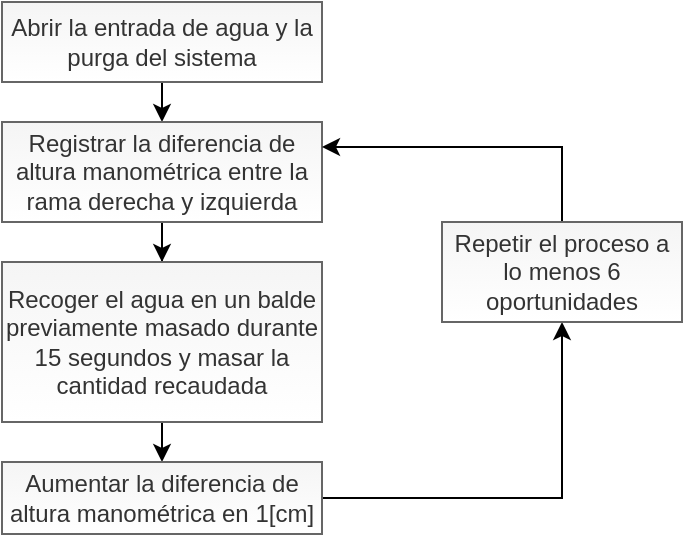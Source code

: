<mxfile version="10.7.5" type="device"><diagram name="Page-1" id="c7558073-3199-34d8-9f00-42111426c3f3"><mxGraphModel dx="988" dy="552" grid="0" gridSize="10" guides="1" tooltips="1" connect="1" arrows="1" fold="1" page="1" pageScale="1" pageWidth="826" pageHeight="1169" background="#ffffff" math="0" shadow="0"><root><mxCell id="0"/><mxCell id="1" parent="0"/><mxCell id="4N25j2xxHdL-b8d26J8l-134" style="edgeStyle=orthogonalEdgeStyle;rounded=0;orthogonalLoop=1;jettySize=auto;html=1;exitX=0.5;exitY=1;exitDx=0;exitDy=0;entryX=0.5;entryY=0;entryDx=0;entryDy=0;" edge="1" parent="1" source="4N25j2xxHdL-b8d26J8l-129" target="4N25j2xxHdL-b8d26J8l-130"><mxGeometry relative="1" as="geometry"/></mxCell><mxCell id="4N25j2xxHdL-b8d26J8l-129" value="Abrir la entrada de agua y la purga del sistema" style="rounded=0;whiteSpace=wrap;html=1;fillColor=#f5f5f5;strokeColor=#666666;fontColor=#333333;gradientColor=#ffffff;" vertex="1" parent="1"><mxGeometry x="120" y="40" width="160" height="40" as="geometry"/></mxCell><mxCell id="4N25j2xxHdL-b8d26J8l-135" style="edgeStyle=orthogonalEdgeStyle;rounded=0;orthogonalLoop=1;jettySize=auto;html=1;exitX=0.5;exitY=1;exitDx=0;exitDy=0;" edge="1" parent="1" source="4N25j2xxHdL-b8d26J8l-130" target="4N25j2xxHdL-b8d26J8l-131"><mxGeometry relative="1" as="geometry"/></mxCell><mxCell id="4N25j2xxHdL-b8d26J8l-130" value="Registrar la diferencia de altura manométrica entre la rama derecha y izquierda" style="rounded=0;whiteSpace=wrap;html=1;fillColor=#f5f5f5;strokeColor=#666666;fontColor=#333333;gradientColor=#ffffff;" vertex="1" parent="1"><mxGeometry x="120" y="100" width="160" height="50" as="geometry"/></mxCell><mxCell id="4N25j2xxHdL-b8d26J8l-136" style="edgeStyle=orthogonalEdgeStyle;rounded=0;orthogonalLoop=1;jettySize=auto;html=1;exitX=0.5;exitY=1;exitDx=0;exitDy=0;entryX=0.5;entryY=0;entryDx=0;entryDy=0;" edge="1" parent="1" source="4N25j2xxHdL-b8d26J8l-131" target="4N25j2xxHdL-b8d26J8l-132"><mxGeometry relative="1" as="geometry"/></mxCell><mxCell id="4N25j2xxHdL-b8d26J8l-131" value="Recoger el agua en un balde previamente masado durante 15 segundos y masar la cantidad recaudada" style="rounded=0;whiteSpace=wrap;html=1;fillColor=#f5f5f5;strokeColor=#666666;fontColor=#333333;gradientColor=#ffffff;" vertex="1" parent="1"><mxGeometry x="120" y="170" width="160" height="80" as="geometry"/></mxCell><mxCell id="4N25j2xxHdL-b8d26J8l-138" style="edgeStyle=orthogonalEdgeStyle;rounded=0;orthogonalLoop=1;jettySize=auto;html=1;" edge="1" parent="1" source="4N25j2xxHdL-b8d26J8l-132" target="4N25j2xxHdL-b8d26J8l-137"><mxGeometry relative="1" as="geometry"/></mxCell><mxCell id="4N25j2xxHdL-b8d26J8l-132" value="Aumentar la diferencia de altura manométrica en 1[cm]" style="rounded=0;whiteSpace=wrap;html=1;fillColor=#f5f5f5;strokeColor=#666666;fontColor=#333333;gradientColor=#ffffff;" vertex="1" parent="1"><mxGeometry x="120" y="270" width="160" height="36" as="geometry"/></mxCell><mxCell id="4N25j2xxHdL-b8d26J8l-139" style="edgeStyle=orthogonalEdgeStyle;rounded=0;orthogonalLoop=1;jettySize=auto;html=1;entryX=1;entryY=0.25;entryDx=0;entryDy=0;exitX=0.5;exitY=0;exitDx=0;exitDy=0;" edge="1" parent="1" source="4N25j2xxHdL-b8d26J8l-137" target="4N25j2xxHdL-b8d26J8l-130"><mxGeometry relative="1" as="geometry"><mxPoint x="400" y="140" as="sourcePoint"/><Array as="points"><mxPoint x="400" y="113"/></Array></mxGeometry></mxCell><mxCell id="4N25j2xxHdL-b8d26J8l-137" value="Repetir el proceso a lo menos 6 oportunidades" style="rounded=0;whiteSpace=wrap;html=1;fillColor=#f5f5f5;strokeColor=#666666;fontColor=#333333;gradientColor=#ffffff;" vertex="1" parent="1"><mxGeometry x="340" y="150" width="120" height="50" as="geometry"/></mxCell></root></mxGraphModel></diagram></mxfile>